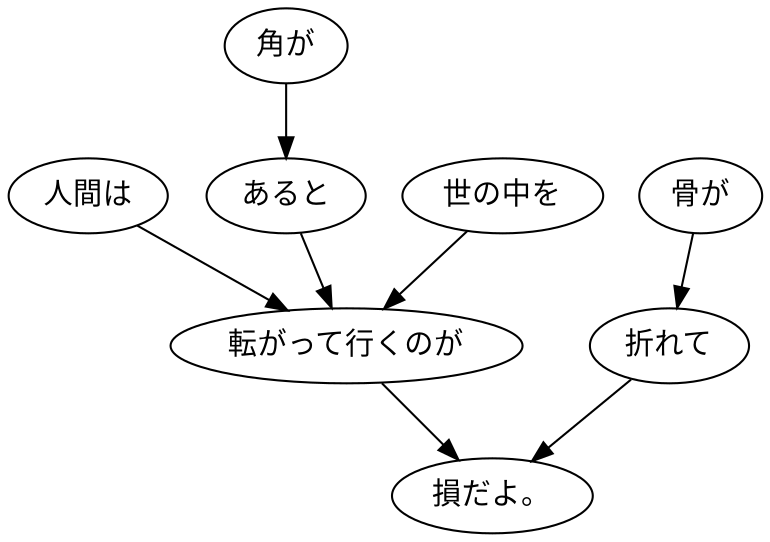 digraph graph5359 {
	node0 [label="人間は"];
	node1 [label="角が"];
	node2 [label="あると"];
	node3 [label="世の中を"];
	node4 [label="転がって行くのが"];
	node5 [label="骨が"];
	node6 [label="折れて"];
	node7 [label="損だよ。"];
	node0 -> node4;
	node1 -> node2;
	node2 -> node4;
	node3 -> node4;
	node4 -> node7;
	node5 -> node6;
	node6 -> node7;
}
